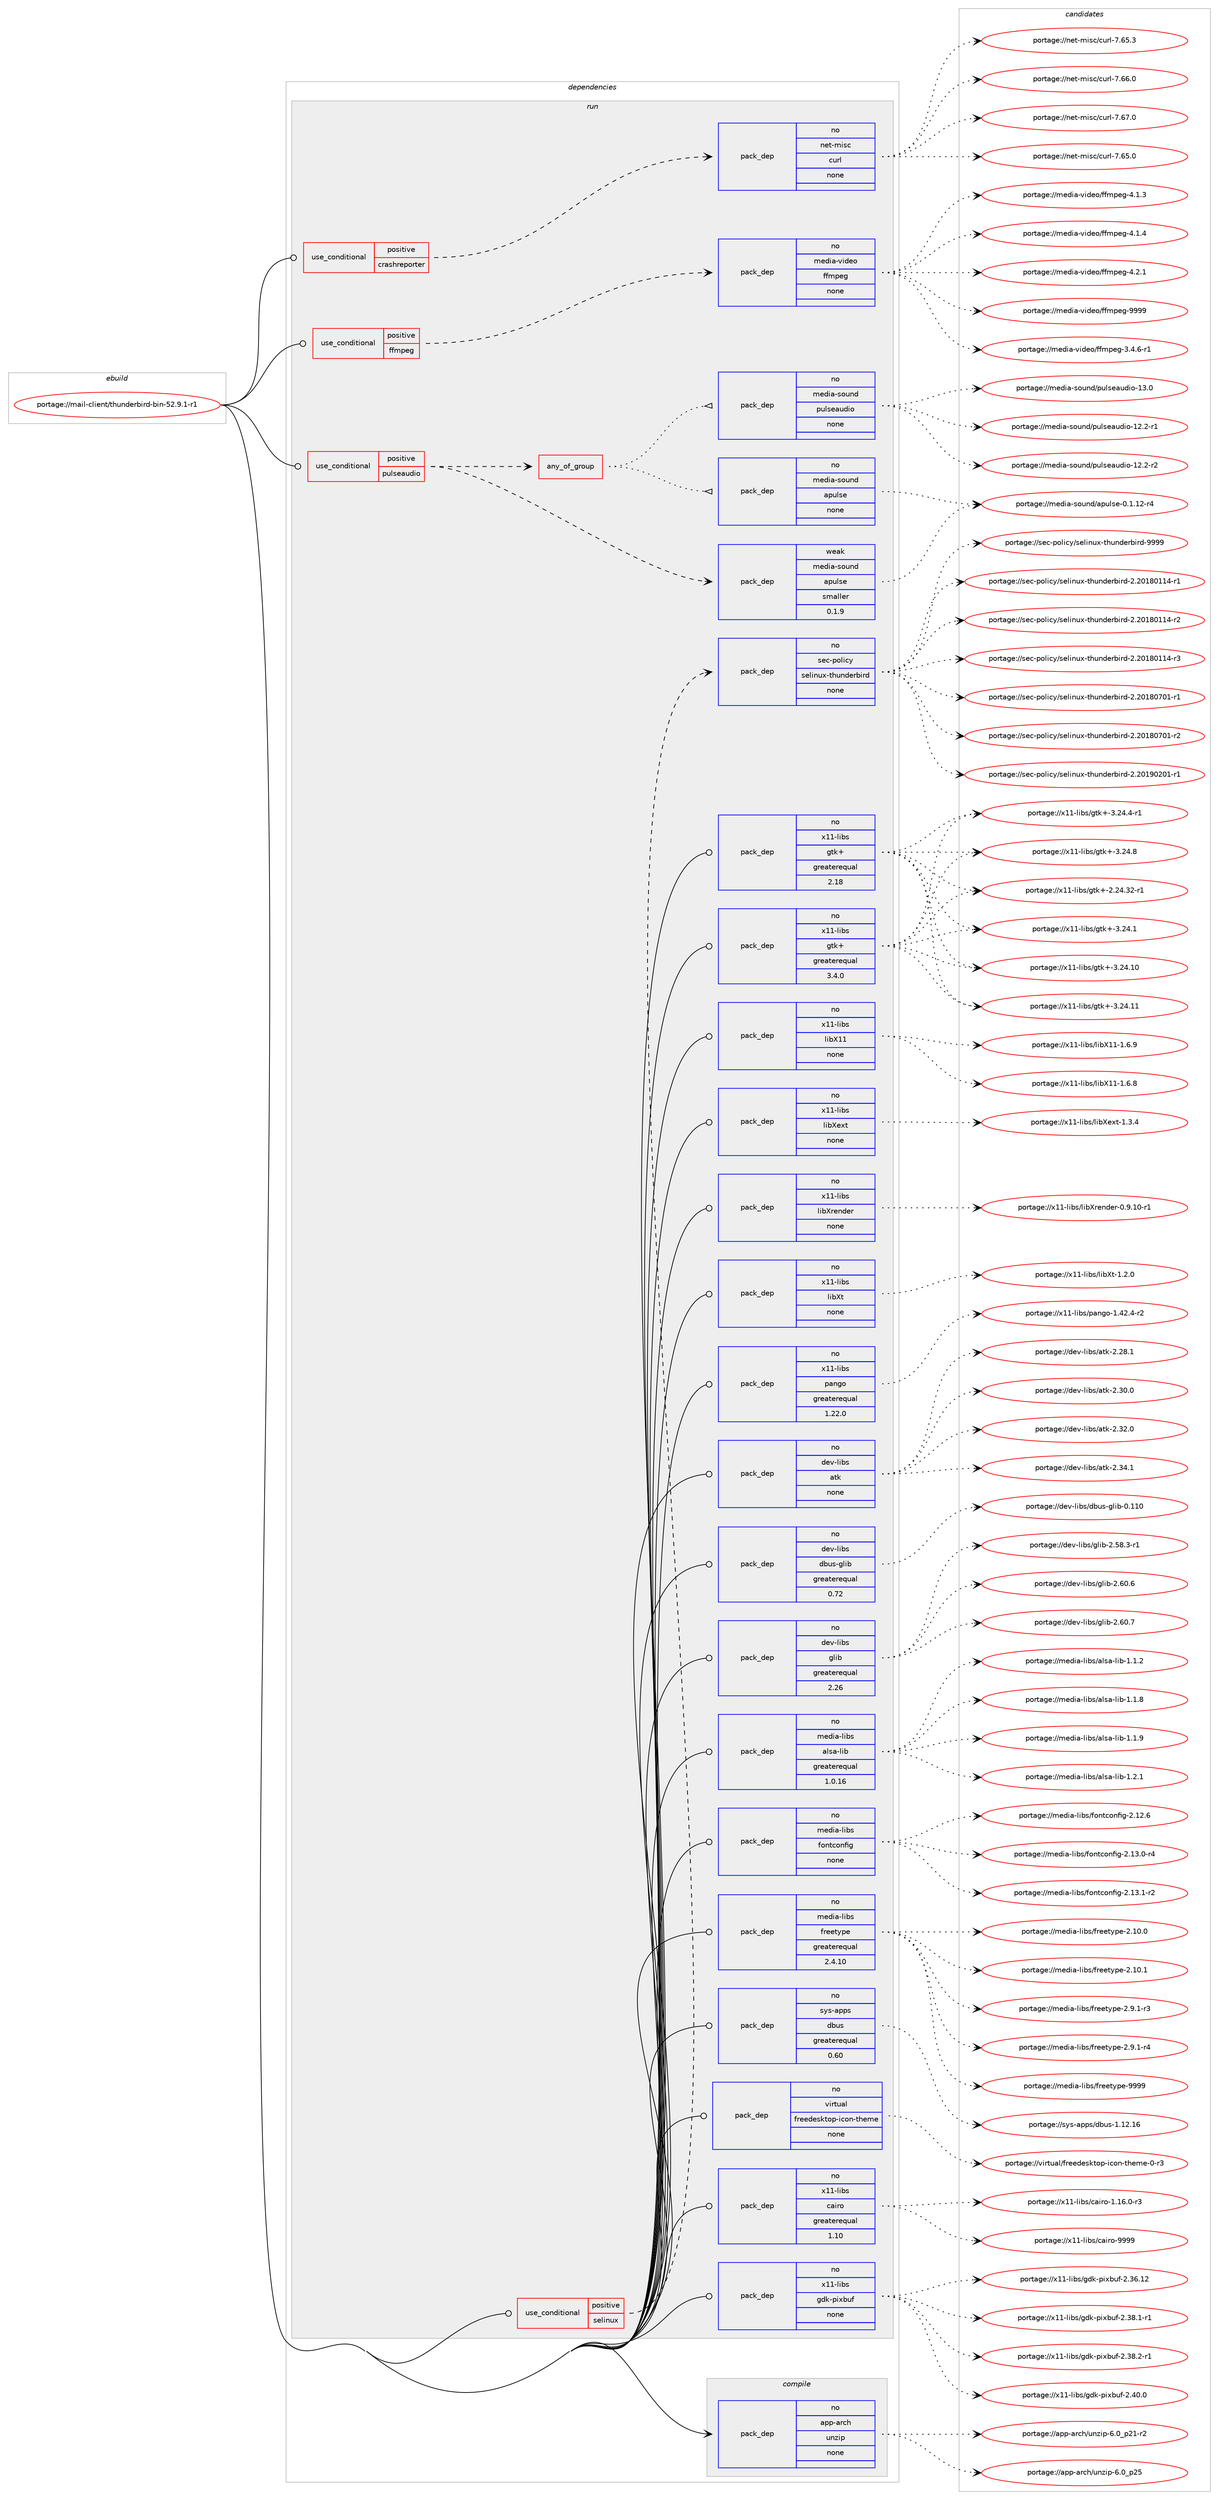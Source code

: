 digraph prolog {

# *************
# Graph options
# *************

newrank=true;
concentrate=true;
compound=true;
graph [rankdir=LR,fontname=Helvetica,fontsize=10,ranksep=1.5];#, ranksep=2.5, nodesep=0.2];
edge  [arrowhead=vee];
node  [fontname=Helvetica,fontsize=10];

# **********
# The ebuild
# **********

subgraph cluster_leftcol {
color=gray;
rank=same;
label=<<i>ebuild</i>>;
id [label="portage://mail-client/thunderbird-bin-52.9.1-r1", color=red, width=4, href="../mail-client/thunderbird-bin-52.9.1-r1.svg"];
}

# ****************
# The dependencies
# ****************

subgraph cluster_midcol {
color=gray;
label=<<i>dependencies</i>>;
subgraph cluster_compile {
fillcolor="#eeeeee";
style=filled;
label=<<i>compile</i>>;
subgraph pack223729 {
dependency305418 [label=<<TABLE BORDER="0" CELLBORDER="1" CELLSPACING="0" CELLPADDING="4" WIDTH="220"><TR><TD ROWSPAN="6" CELLPADDING="30">pack_dep</TD></TR><TR><TD WIDTH="110">no</TD></TR><TR><TD>app-arch</TD></TR><TR><TD>unzip</TD></TR><TR><TD>none</TD></TR><TR><TD></TD></TR></TABLE>>, shape=none, color=blue];
}
id:e -> dependency305418:w [weight=20,style="solid",arrowhead="vee"];
}
subgraph cluster_compileandrun {
fillcolor="#eeeeee";
style=filled;
label=<<i>compile and run</i>>;
}
subgraph cluster_run {
fillcolor="#eeeeee";
style=filled;
label=<<i>run</i>>;
subgraph cond76803 {
dependency305419 [label=<<TABLE BORDER="0" CELLBORDER="1" CELLSPACING="0" CELLPADDING="4"><TR><TD ROWSPAN="3" CELLPADDING="10">use_conditional</TD></TR><TR><TD>positive</TD></TR><TR><TD>crashreporter</TD></TR></TABLE>>, shape=none, color=red];
subgraph pack223730 {
dependency305420 [label=<<TABLE BORDER="0" CELLBORDER="1" CELLSPACING="0" CELLPADDING="4" WIDTH="220"><TR><TD ROWSPAN="6" CELLPADDING="30">pack_dep</TD></TR><TR><TD WIDTH="110">no</TD></TR><TR><TD>net-misc</TD></TR><TR><TD>curl</TD></TR><TR><TD>none</TD></TR><TR><TD></TD></TR></TABLE>>, shape=none, color=blue];
}
dependency305419:e -> dependency305420:w [weight=20,style="dashed",arrowhead="vee"];
}
id:e -> dependency305419:w [weight=20,style="solid",arrowhead="odot"];
subgraph cond76804 {
dependency305421 [label=<<TABLE BORDER="0" CELLBORDER="1" CELLSPACING="0" CELLPADDING="4"><TR><TD ROWSPAN="3" CELLPADDING="10">use_conditional</TD></TR><TR><TD>positive</TD></TR><TR><TD>ffmpeg</TD></TR></TABLE>>, shape=none, color=red];
subgraph pack223731 {
dependency305422 [label=<<TABLE BORDER="0" CELLBORDER="1" CELLSPACING="0" CELLPADDING="4" WIDTH="220"><TR><TD ROWSPAN="6" CELLPADDING="30">pack_dep</TD></TR><TR><TD WIDTH="110">no</TD></TR><TR><TD>media-video</TD></TR><TR><TD>ffmpeg</TD></TR><TR><TD>none</TD></TR><TR><TD></TD></TR></TABLE>>, shape=none, color=blue];
}
dependency305421:e -> dependency305422:w [weight=20,style="dashed",arrowhead="vee"];
}
id:e -> dependency305421:w [weight=20,style="solid",arrowhead="odot"];
subgraph cond76805 {
dependency305423 [label=<<TABLE BORDER="0" CELLBORDER="1" CELLSPACING="0" CELLPADDING="4"><TR><TD ROWSPAN="3" CELLPADDING="10">use_conditional</TD></TR><TR><TD>positive</TD></TR><TR><TD>pulseaudio</TD></TR></TABLE>>, shape=none, color=red];
subgraph pack223732 {
dependency305424 [label=<<TABLE BORDER="0" CELLBORDER="1" CELLSPACING="0" CELLPADDING="4" WIDTH="220"><TR><TD ROWSPAN="6" CELLPADDING="30">pack_dep</TD></TR><TR><TD WIDTH="110">weak</TD></TR><TR><TD>media-sound</TD></TR><TR><TD>apulse</TD></TR><TR><TD>smaller</TD></TR><TR><TD>0.1.9</TD></TR></TABLE>>, shape=none, color=blue];
}
dependency305423:e -> dependency305424:w [weight=20,style="dashed",arrowhead="vee"];
subgraph any4781 {
dependency305425 [label=<<TABLE BORDER="0" CELLBORDER="1" CELLSPACING="0" CELLPADDING="4"><TR><TD CELLPADDING="10">any_of_group</TD></TR></TABLE>>, shape=none, color=red];subgraph pack223733 {
dependency305426 [label=<<TABLE BORDER="0" CELLBORDER="1" CELLSPACING="0" CELLPADDING="4" WIDTH="220"><TR><TD ROWSPAN="6" CELLPADDING="30">pack_dep</TD></TR><TR><TD WIDTH="110">no</TD></TR><TR><TD>media-sound</TD></TR><TR><TD>pulseaudio</TD></TR><TR><TD>none</TD></TR><TR><TD></TD></TR></TABLE>>, shape=none, color=blue];
}
dependency305425:e -> dependency305426:w [weight=20,style="dotted",arrowhead="oinv"];
subgraph pack223734 {
dependency305427 [label=<<TABLE BORDER="0" CELLBORDER="1" CELLSPACING="0" CELLPADDING="4" WIDTH="220"><TR><TD ROWSPAN="6" CELLPADDING="30">pack_dep</TD></TR><TR><TD WIDTH="110">no</TD></TR><TR><TD>media-sound</TD></TR><TR><TD>apulse</TD></TR><TR><TD>none</TD></TR><TR><TD></TD></TR></TABLE>>, shape=none, color=blue];
}
dependency305425:e -> dependency305427:w [weight=20,style="dotted",arrowhead="oinv"];
}
dependency305423:e -> dependency305425:w [weight=20,style="dashed",arrowhead="vee"];
}
id:e -> dependency305423:w [weight=20,style="solid",arrowhead="odot"];
subgraph cond76806 {
dependency305428 [label=<<TABLE BORDER="0" CELLBORDER="1" CELLSPACING="0" CELLPADDING="4"><TR><TD ROWSPAN="3" CELLPADDING="10">use_conditional</TD></TR><TR><TD>positive</TD></TR><TR><TD>selinux</TD></TR></TABLE>>, shape=none, color=red];
subgraph pack223735 {
dependency305429 [label=<<TABLE BORDER="0" CELLBORDER="1" CELLSPACING="0" CELLPADDING="4" WIDTH="220"><TR><TD ROWSPAN="6" CELLPADDING="30">pack_dep</TD></TR><TR><TD WIDTH="110">no</TD></TR><TR><TD>sec-policy</TD></TR><TR><TD>selinux-thunderbird</TD></TR><TR><TD>none</TD></TR><TR><TD></TD></TR></TABLE>>, shape=none, color=blue];
}
dependency305428:e -> dependency305429:w [weight=20,style="dashed",arrowhead="vee"];
}
id:e -> dependency305428:w [weight=20,style="solid",arrowhead="odot"];
subgraph pack223736 {
dependency305430 [label=<<TABLE BORDER="0" CELLBORDER="1" CELLSPACING="0" CELLPADDING="4" WIDTH="220"><TR><TD ROWSPAN="6" CELLPADDING="30">pack_dep</TD></TR><TR><TD WIDTH="110">no</TD></TR><TR><TD>dev-libs</TD></TR><TR><TD>atk</TD></TR><TR><TD>none</TD></TR><TR><TD></TD></TR></TABLE>>, shape=none, color=blue];
}
id:e -> dependency305430:w [weight=20,style="solid",arrowhead="odot"];
subgraph pack223737 {
dependency305431 [label=<<TABLE BORDER="0" CELLBORDER="1" CELLSPACING="0" CELLPADDING="4" WIDTH="220"><TR><TD ROWSPAN="6" CELLPADDING="30">pack_dep</TD></TR><TR><TD WIDTH="110">no</TD></TR><TR><TD>dev-libs</TD></TR><TR><TD>dbus-glib</TD></TR><TR><TD>greaterequal</TD></TR><TR><TD>0.72</TD></TR></TABLE>>, shape=none, color=blue];
}
id:e -> dependency305431:w [weight=20,style="solid",arrowhead="odot"];
subgraph pack223738 {
dependency305432 [label=<<TABLE BORDER="0" CELLBORDER="1" CELLSPACING="0" CELLPADDING="4" WIDTH="220"><TR><TD ROWSPAN="6" CELLPADDING="30">pack_dep</TD></TR><TR><TD WIDTH="110">no</TD></TR><TR><TD>dev-libs</TD></TR><TR><TD>glib</TD></TR><TR><TD>greaterequal</TD></TR><TR><TD>2.26</TD></TR></TABLE>>, shape=none, color=blue];
}
id:e -> dependency305432:w [weight=20,style="solid",arrowhead="odot"];
subgraph pack223739 {
dependency305433 [label=<<TABLE BORDER="0" CELLBORDER="1" CELLSPACING="0" CELLPADDING="4" WIDTH="220"><TR><TD ROWSPAN="6" CELLPADDING="30">pack_dep</TD></TR><TR><TD WIDTH="110">no</TD></TR><TR><TD>media-libs</TD></TR><TR><TD>alsa-lib</TD></TR><TR><TD>greaterequal</TD></TR><TR><TD>1.0.16</TD></TR></TABLE>>, shape=none, color=blue];
}
id:e -> dependency305433:w [weight=20,style="solid",arrowhead="odot"];
subgraph pack223740 {
dependency305434 [label=<<TABLE BORDER="0" CELLBORDER="1" CELLSPACING="0" CELLPADDING="4" WIDTH="220"><TR><TD ROWSPAN="6" CELLPADDING="30">pack_dep</TD></TR><TR><TD WIDTH="110">no</TD></TR><TR><TD>media-libs</TD></TR><TR><TD>fontconfig</TD></TR><TR><TD>none</TD></TR><TR><TD></TD></TR></TABLE>>, shape=none, color=blue];
}
id:e -> dependency305434:w [weight=20,style="solid",arrowhead="odot"];
subgraph pack223741 {
dependency305435 [label=<<TABLE BORDER="0" CELLBORDER="1" CELLSPACING="0" CELLPADDING="4" WIDTH="220"><TR><TD ROWSPAN="6" CELLPADDING="30">pack_dep</TD></TR><TR><TD WIDTH="110">no</TD></TR><TR><TD>media-libs</TD></TR><TR><TD>freetype</TD></TR><TR><TD>greaterequal</TD></TR><TR><TD>2.4.10</TD></TR></TABLE>>, shape=none, color=blue];
}
id:e -> dependency305435:w [weight=20,style="solid",arrowhead="odot"];
subgraph pack223742 {
dependency305436 [label=<<TABLE BORDER="0" CELLBORDER="1" CELLSPACING="0" CELLPADDING="4" WIDTH="220"><TR><TD ROWSPAN="6" CELLPADDING="30">pack_dep</TD></TR><TR><TD WIDTH="110">no</TD></TR><TR><TD>sys-apps</TD></TR><TR><TD>dbus</TD></TR><TR><TD>greaterequal</TD></TR><TR><TD>0.60</TD></TR></TABLE>>, shape=none, color=blue];
}
id:e -> dependency305436:w [weight=20,style="solid",arrowhead="odot"];
subgraph pack223743 {
dependency305437 [label=<<TABLE BORDER="0" CELLBORDER="1" CELLSPACING="0" CELLPADDING="4" WIDTH="220"><TR><TD ROWSPAN="6" CELLPADDING="30">pack_dep</TD></TR><TR><TD WIDTH="110">no</TD></TR><TR><TD>virtual</TD></TR><TR><TD>freedesktop-icon-theme</TD></TR><TR><TD>none</TD></TR><TR><TD></TD></TR></TABLE>>, shape=none, color=blue];
}
id:e -> dependency305437:w [weight=20,style="solid",arrowhead="odot"];
subgraph pack223744 {
dependency305438 [label=<<TABLE BORDER="0" CELLBORDER="1" CELLSPACING="0" CELLPADDING="4" WIDTH="220"><TR><TD ROWSPAN="6" CELLPADDING="30">pack_dep</TD></TR><TR><TD WIDTH="110">no</TD></TR><TR><TD>x11-libs</TD></TR><TR><TD>cairo</TD></TR><TR><TD>greaterequal</TD></TR><TR><TD>1.10</TD></TR></TABLE>>, shape=none, color=blue];
}
id:e -> dependency305438:w [weight=20,style="solid",arrowhead="odot"];
subgraph pack223745 {
dependency305439 [label=<<TABLE BORDER="0" CELLBORDER="1" CELLSPACING="0" CELLPADDING="4" WIDTH="220"><TR><TD ROWSPAN="6" CELLPADDING="30">pack_dep</TD></TR><TR><TD WIDTH="110">no</TD></TR><TR><TD>x11-libs</TD></TR><TR><TD>gdk-pixbuf</TD></TR><TR><TD>none</TD></TR><TR><TD></TD></TR></TABLE>>, shape=none, color=blue];
}
id:e -> dependency305439:w [weight=20,style="solid",arrowhead="odot"];
subgraph pack223746 {
dependency305440 [label=<<TABLE BORDER="0" CELLBORDER="1" CELLSPACING="0" CELLPADDING="4" WIDTH="220"><TR><TD ROWSPAN="6" CELLPADDING="30">pack_dep</TD></TR><TR><TD WIDTH="110">no</TD></TR><TR><TD>x11-libs</TD></TR><TR><TD>gtk+</TD></TR><TR><TD>greaterequal</TD></TR><TR><TD>2.18</TD></TR></TABLE>>, shape=none, color=blue];
}
id:e -> dependency305440:w [weight=20,style="solid",arrowhead="odot"];
subgraph pack223747 {
dependency305441 [label=<<TABLE BORDER="0" CELLBORDER="1" CELLSPACING="0" CELLPADDING="4" WIDTH="220"><TR><TD ROWSPAN="6" CELLPADDING="30">pack_dep</TD></TR><TR><TD WIDTH="110">no</TD></TR><TR><TD>x11-libs</TD></TR><TR><TD>gtk+</TD></TR><TR><TD>greaterequal</TD></TR><TR><TD>3.4.0</TD></TR></TABLE>>, shape=none, color=blue];
}
id:e -> dependency305441:w [weight=20,style="solid",arrowhead="odot"];
subgraph pack223748 {
dependency305442 [label=<<TABLE BORDER="0" CELLBORDER="1" CELLSPACING="0" CELLPADDING="4" WIDTH="220"><TR><TD ROWSPAN="6" CELLPADDING="30">pack_dep</TD></TR><TR><TD WIDTH="110">no</TD></TR><TR><TD>x11-libs</TD></TR><TR><TD>libX11</TD></TR><TR><TD>none</TD></TR><TR><TD></TD></TR></TABLE>>, shape=none, color=blue];
}
id:e -> dependency305442:w [weight=20,style="solid",arrowhead="odot"];
subgraph pack223749 {
dependency305443 [label=<<TABLE BORDER="0" CELLBORDER="1" CELLSPACING="0" CELLPADDING="4" WIDTH="220"><TR><TD ROWSPAN="6" CELLPADDING="30">pack_dep</TD></TR><TR><TD WIDTH="110">no</TD></TR><TR><TD>x11-libs</TD></TR><TR><TD>libXext</TD></TR><TR><TD>none</TD></TR><TR><TD></TD></TR></TABLE>>, shape=none, color=blue];
}
id:e -> dependency305443:w [weight=20,style="solid",arrowhead="odot"];
subgraph pack223750 {
dependency305444 [label=<<TABLE BORDER="0" CELLBORDER="1" CELLSPACING="0" CELLPADDING="4" WIDTH="220"><TR><TD ROWSPAN="6" CELLPADDING="30">pack_dep</TD></TR><TR><TD WIDTH="110">no</TD></TR><TR><TD>x11-libs</TD></TR><TR><TD>libXrender</TD></TR><TR><TD>none</TD></TR><TR><TD></TD></TR></TABLE>>, shape=none, color=blue];
}
id:e -> dependency305444:w [weight=20,style="solid",arrowhead="odot"];
subgraph pack223751 {
dependency305445 [label=<<TABLE BORDER="0" CELLBORDER="1" CELLSPACING="0" CELLPADDING="4" WIDTH="220"><TR><TD ROWSPAN="6" CELLPADDING="30">pack_dep</TD></TR><TR><TD WIDTH="110">no</TD></TR><TR><TD>x11-libs</TD></TR><TR><TD>libXt</TD></TR><TR><TD>none</TD></TR><TR><TD></TD></TR></TABLE>>, shape=none, color=blue];
}
id:e -> dependency305445:w [weight=20,style="solid",arrowhead="odot"];
subgraph pack223752 {
dependency305446 [label=<<TABLE BORDER="0" CELLBORDER="1" CELLSPACING="0" CELLPADDING="4" WIDTH="220"><TR><TD ROWSPAN="6" CELLPADDING="30">pack_dep</TD></TR><TR><TD WIDTH="110">no</TD></TR><TR><TD>x11-libs</TD></TR><TR><TD>pango</TD></TR><TR><TD>greaterequal</TD></TR><TR><TD>1.22.0</TD></TR></TABLE>>, shape=none, color=blue];
}
id:e -> dependency305446:w [weight=20,style="solid",arrowhead="odot"];
}
}

# **************
# The candidates
# **************

subgraph cluster_choices {
rank=same;
color=gray;
label=<<i>candidates</i>>;

subgraph choice223729 {
color=black;
nodesep=1;
choiceportage9711211245971149910447117110122105112455446489511250494511450 [label="portage://app-arch/unzip-6.0_p21-r2", color=red, width=4,href="../app-arch/unzip-6.0_p21-r2.svg"];
choiceportage971121124597114991044711711012210511245544648951125053 [label="portage://app-arch/unzip-6.0_p25", color=red, width=4,href="../app-arch/unzip-6.0_p25.svg"];
dependency305418:e -> choiceportage9711211245971149910447117110122105112455446489511250494511450:w [style=dotted,weight="100"];
dependency305418:e -> choiceportage971121124597114991044711711012210511245544648951125053:w [style=dotted,weight="100"];
}
subgraph choice223730 {
color=black;
nodesep=1;
choiceportage1101011164510910511599479911711410845554654534648 [label="portage://net-misc/curl-7.65.0", color=red, width=4,href="../net-misc/curl-7.65.0.svg"];
choiceportage1101011164510910511599479911711410845554654534651 [label="portage://net-misc/curl-7.65.3", color=red, width=4,href="../net-misc/curl-7.65.3.svg"];
choiceportage1101011164510910511599479911711410845554654544648 [label="portage://net-misc/curl-7.66.0", color=red, width=4,href="../net-misc/curl-7.66.0.svg"];
choiceportage1101011164510910511599479911711410845554654554648 [label="portage://net-misc/curl-7.67.0", color=red, width=4,href="../net-misc/curl-7.67.0.svg"];
dependency305420:e -> choiceportage1101011164510910511599479911711410845554654534648:w [style=dotted,weight="100"];
dependency305420:e -> choiceportage1101011164510910511599479911711410845554654534651:w [style=dotted,weight="100"];
dependency305420:e -> choiceportage1101011164510910511599479911711410845554654544648:w [style=dotted,weight="100"];
dependency305420:e -> choiceportage1101011164510910511599479911711410845554654554648:w [style=dotted,weight="100"];
}
subgraph choice223731 {
color=black;
nodesep=1;
choiceportage1091011001059745118105100101111471021021091121011034551465246544511449 [label="portage://media-video/ffmpeg-3.4.6-r1", color=red, width=4,href="../media-video/ffmpeg-3.4.6-r1.svg"];
choiceportage109101100105974511810510010111147102102109112101103455246494651 [label="portage://media-video/ffmpeg-4.1.3", color=red, width=4,href="../media-video/ffmpeg-4.1.3.svg"];
choiceportage109101100105974511810510010111147102102109112101103455246494652 [label="portage://media-video/ffmpeg-4.1.4", color=red, width=4,href="../media-video/ffmpeg-4.1.4.svg"];
choiceportage109101100105974511810510010111147102102109112101103455246504649 [label="portage://media-video/ffmpeg-4.2.1", color=red, width=4,href="../media-video/ffmpeg-4.2.1.svg"];
choiceportage1091011001059745118105100101111471021021091121011034557575757 [label="portage://media-video/ffmpeg-9999", color=red, width=4,href="../media-video/ffmpeg-9999.svg"];
dependency305422:e -> choiceportage1091011001059745118105100101111471021021091121011034551465246544511449:w [style=dotted,weight="100"];
dependency305422:e -> choiceportage109101100105974511810510010111147102102109112101103455246494651:w [style=dotted,weight="100"];
dependency305422:e -> choiceportage109101100105974511810510010111147102102109112101103455246494652:w [style=dotted,weight="100"];
dependency305422:e -> choiceportage109101100105974511810510010111147102102109112101103455246504649:w [style=dotted,weight="100"];
dependency305422:e -> choiceportage1091011001059745118105100101111471021021091121011034557575757:w [style=dotted,weight="100"];
}
subgraph choice223732 {
color=black;
nodesep=1;
choiceportage10910110010597451151111171101004797112117108115101454846494649504511452 [label="portage://media-sound/apulse-0.1.12-r4", color=red, width=4,href="../media-sound/apulse-0.1.12-r4.svg"];
dependency305424:e -> choiceportage10910110010597451151111171101004797112117108115101454846494649504511452:w [style=dotted,weight="100"];
}
subgraph choice223733 {
color=black;
nodesep=1;
choiceportage1091011001059745115111117110100471121171081151019711710010511145495046504511449 [label="portage://media-sound/pulseaudio-12.2-r1", color=red, width=4,href="../media-sound/pulseaudio-12.2-r1.svg"];
choiceportage1091011001059745115111117110100471121171081151019711710010511145495046504511450 [label="portage://media-sound/pulseaudio-12.2-r2", color=red, width=4,href="../media-sound/pulseaudio-12.2-r2.svg"];
choiceportage109101100105974511511111711010047112117108115101971171001051114549514648 [label="portage://media-sound/pulseaudio-13.0", color=red, width=4,href="../media-sound/pulseaudio-13.0.svg"];
dependency305426:e -> choiceportage1091011001059745115111117110100471121171081151019711710010511145495046504511449:w [style=dotted,weight="100"];
dependency305426:e -> choiceportage1091011001059745115111117110100471121171081151019711710010511145495046504511450:w [style=dotted,weight="100"];
dependency305426:e -> choiceportage109101100105974511511111711010047112117108115101971171001051114549514648:w [style=dotted,weight="100"];
}
subgraph choice223734 {
color=black;
nodesep=1;
choiceportage10910110010597451151111171101004797112117108115101454846494649504511452 [label="portage://media-sound/apulse-0.1.12-r4", color=red, width=4,href="../media-sound/apulse-0.1.12-r4.svg"];
dependency305427:e -> choiceportage10910110010597451151111171101004797112117108115101454846494649504511452:w [style=dotted,weight="100"];
}
subgraph choice223735 {
color=black;
nodesep=1;
choiceportage11510199451121111081059912147115101108105110117120451161041171101001011149810511410045504650484956484949524511449 [label="portage://sec-policy/selinux-thunderbird-2.20180114-r1", color=red, width=4,href="../sec-policy/selinux-thunderbird-2.20180114-r1.svg"];
choiceportage11510199451121111081059912147115101108105110117120451161041171101001011149810511410045504650484956484949524511450 [label="portage://sec-policy/selinux-thunderbird-2.20180114-r2", color=red, width=4,href="../sec-policy/selinux-thunderbird-2.20180114-r2.svg"];
choiceportage11510199451121111081059912147115101108105110117120451161041171101001011149810511410045504650484956484949524511451 [label="portage://sec-policy/selinux-thunderbird-2.20180114-r3", color=red, width=4,href="../sec-policy/selinux-thunderbird-2.20180114-r3.svg"];
choiceportage11510199451121111081059912147115101108105110117120451161041171101001011149810511410045504650484956485548494511449 [label="portage://sec-policy/selinux-thunderbird-2.20180701-r1", color=red, width=4,href="../sec-policy/selinux-thunderbird-2.20180701-r1.svg"];
choiceportage11510199451121111081059912147115101108105110117120451161041171101001011149810511410045504650484956485548494511450 [label="portage://sec-policy/selinux-thunderbird-2.20180701-r2", color=red, width=4,href="../sec-policy/selinux-thunderbird-2.20180701-r2.svg"];
choiceportage11510199451121111081059912147115101108105110117120451161041171101001011149810511410045504650484957485048494511449 [label="portage://sec-policy/selinux-thunderbird-2.20190201-r1", color=red, width=4,href="../sec-policy/selinux-thunderbird-2.20190201-r1.svg"];
choiceportage1151019945112111108105991214711510110810511011712045116104117110100101114981051141004557575757 [label="portage://sec-policy/selinux-thunderbird-9999", color=red, width=4,href="../sec-policy/selinux-thunderbird-9999.svg"];
dependency305429:e -> choiceportage11510199451121111081059912147115101108105110117120451161041171101001011149810511410045504650484956484949524511449:w [style=dotted,weight="100"];
dependency305429:e -> choiceportage11510199451121111081059912147115101108105110117120451161041171101001011149810511410045504650484956484949524511450:w [style=dotted,weight="100"];
dependency305429:e -> choiceportage11510199451121111081059912147115101108105110117120451161041171101001011149810511410045504650484956484949524511451:w [style=dotted,weight="100"];
dependency305429:e -> choiceportage11510199451121111081059912147115101108105110117120451161041171101001011149810511410045504650484956485548494511449:w [style=dotted,weight="100"];
dependency305429:e -> choiceportage11510199451121111081059912147115101108105110117120451161041171101001011149810511410045504650484956485548494511450:w [style=dotted,weight="100"];
dependency305429:e -> choiceportage11510199451121111081059912147115101108105110117120451161041171101001011149810511410045504650484957485048494511449:w [style=dotted,weight="100"];
dependency305429:e -> choiceportage1151019945112111108105991214711510110810511011712045116104117110100101114981051141004557575757:w [style=dotted,weight="100"];
}
subgraph choice223736 {
color=black;
nodesep=1;
choiceportage1001011184510810598115479711610745504650564649 [label="portage://dev-libs/atk-2.28.1", color=red, width=4,href="../dev-libs/atk-2.28.1.svg"];
choiceportage1001011184510810598115479711610745504651484648 [label="portage://dev-libs/atk-2.30.0", color=red, width=4,href="../dev-libs/atk-2.30.0.svg"];
choiceportage1001011184510810598115479711610745504651504648 [label="portage://dev-libs/atk-2.32.0", color=red, width=4,href="../dev-libs/atk-2.32.0.svg"];
choiceportage1001011184510810598115479711610745504651524649 [label="portage://dev-libs/atk-2.34.1", color=red, width=4,href="../dev-libs/atk-2.34.1.svg"];
dependency305430:e -> choiceportage1001011184510810598115479711610745504650564649:w [style=dotted,weight="100"];
dependency305430:e -> choiceportage1001011184510810598115479711610745504651484648:w [style=dotted,weight="100"];
dependency305430:e -> choiceportage1001011184510810598115479711610745504651504648:w [style=dotted,weight="100"];
dependency305430:e -> choiceportage1001011184510810598115479711610745504651524649:w [style=dotted,weight="100"];
}
subgraph choice223737 {
color=black;
nodesep=1;
choiceportage100101118451081059811547100981171154510310810598454846494948 [label="portage://dev-libs/dbus-glib-0.110", color=red, width=4,href="../dev-libs/dbus-glib-0.110.svg"];
dependency305431:e -> choiceportage100101118451081059811547100981171154510310810598454846494948:w [style=dotted,weight="100"];
}
subgraph choice223738 {
color=black;
nodesep=1;
choiceportage10010111845108105981154710310810598455046535646514511449 [label="portage://dev-libs/glib-2.58.3-r1", color=red, width=4,href="../dev-libs/glib-2.58.3-r1.svg"];
choiceportage1001011184510810598115471031081059845504654484654 [label="portage://dev-libs/glib-2.60.6", color=red, width=4,href="../dev-libs/glib-2.60.6.svg"];
choiceportage1001011184510810598115471031081059845504654484655 [label="portage://dev-libs/glib-2.60.7", color=red, width=4,href="../dev-libs/glib-2.60.7.svg"];
dependency305432:e -> choiceportage10010111845108105981154710310810598455046535646514511449:w [style=dotted,weight="100"];
dependency305432:e -> choiceportage1001011184510810598115471031081059845504654484654:w [style=dotted,weight="100"];
dependency305432:e -> choiceportage1001011184510810598115471031081059845504654484655:w [style=dotted,weight="100"];
}
subgraph choice223739 {
color=black;
nodesep=1;
choiceportage1091011001059745108105981154797108115974510810598454946494650 [label="portage://media-libs/alsa-lib-1.1.2", color=red, width=4,href="../media-libs/alsa-lib-1.1.2.svg"];
choiceportage1091011001059745108105981154797108115974510810598454946494656 [label="portage://media-libs/alsa-lib-1.1.8", color=red, width=4,href="../media-libs/alsa-lib-1.1.8.svg"];
choiceportage1091011001059745108105981154797108115974510810598454946494657 [label="portage://media-libs/alsa-lib-1.1.9", color=red, width=4,href="../media-libs/alsa-lib-1.1.9.svg"];
choiceportage1091011001059745108105981154797108115974510810598454946504649 [label="portage://media-libs/alsa-lib-1.2.1", color=red, width=4,href="../media-libs/alsa-lib-1.2.1.svg"];
dependency305433:e -> choiceportage1091011001059745108105981154797108115974510810598454946494650:w [style=dotted,weight="100"];
dependency305433:e -> choiceportage1091011001059745108105981154797108115974510810598454946494656:w [style=dotted,weight="100"];
dependency305433:e -> choiceportage1091011001059745108105981154797108115974510810598454946494657:w [style=dotted,weight="100"];
dependency305433:e -> choiceportage1091011001059745108105981154797108115974510810598454946504649:w [style=dotted,weight="100"];
}
subgraph choice223740 {
color=black;
nodesep=1;
choiceportage109101100105974510810598115471021111101169911111010210510345504649504654 [label="portage://media-libs/fontconfig-2.12.6", color=red, width=4,href="../media-libs/fontconfig-2.12.6.svg"];
choiceportage1091011001059745108105981154710211111011699111110102105103455046495146484511452 [label="portage://media-libs/fontconfig-2.13.0-r4", color=red, width=4,href="../media-libs/fontconfig-2.13.0-r4.svg"];
choiceportage1091011001059745108105981154710211111011699111110102105103455046495146494511450 [label="portage://media-libs/fontconfig-2.13.1-r2", color=red, width=4,href="../media-libs/fontconfig-2.13.1-r2.svg"];
dependency305434:e -> choiceportage109101100105974510810598115471021111101169911111010210510345504649504654:w [style=dotted,weight="100"];
dependency305434:e -> choiceportage1091011001059745108105981154710211111011699111110102105103455046495146484511452:w [style=dotted,weight="100"];
dependency305434:e -> choiceportage1091011001059745108105981154710211111011699111110102105103455046495146494511450:w [style=dotted,weight="100"];
}
subgraph choice223741 {
color=black;
nodesep=1;
choiceportage1091011001059745108105981154710211410110111612111210145504649484648 [label="portage://media-libs/freetype-2.10.0", color=red, width=4,href="../media-libs/freetype-2.10.0.svg"];
choiceportage1091011001059745108105981154710211410110111612111210145504649484649 [label="portage://media-libs/freetype-2.10.1", color=red, width=4,href="../media-libs/freetype-2.10.1.svg"];
choiceportage109101100105974510810598115471021141011011161211121014550465746494511451 [label="portage://media-libs/freetype-2.9.1-r3", color=red, width=4,href="../media-libs/freetype-2.9.1-r3.svg"];
choiceportage109101100105974510810598115471021141011011161211121014550465746494511452 [label="portage://media-libs/freetype-2.9.1-r4", color=red, width=4,href="../media-libs/freetype-2.9.1-r4.svg"];
choiceportage109101100105974510810598115471021141011011161211121014557575757 [label="portage://media-libs/freetype-9999", color=red, width=4,href="../media-libs/freetype-9999.svg"];
dependency305435:e -> choiceportage1091011001059745108105981154710211410110111612111210145504649484648:w [style=dotted,weight="100"];
dependency305435:e -> choiceportage1091011001059745108105981154710211410110111612111210145504649484649:w [style=dotted,weight="100"];
dependency305435:e -> choiceportage109101100105974510810598115471021141011011161211121014550465746494511451:w [style=dotted,weight="100"];
dependency305435:e -> choiceportage109101100105974510810598115471021141011011161211121014550465746494511452:w [style=dotted,weight="100"];
dependency305435:e -> choiceportage109101100105974510810598115471021141011011161211121014557575757:w [style=dotted,weight="100"];
}
subgraph choice223742 {
color=black;
nodesep=1;
choiceportage115121115459711211211547100981171154549464950464954 [label="portage://sys-apps/dbus-1.12.16", color=red, width=4,href="../sys-apps/dbus-1.12.16.svg"];
dependency305436:e -> choiceportage115121115459711211211547100981171154549464950464954:w [style=dotted,weight="100"];
}
subgraph choice223743 {
color=black;
nodesep=1;
choiceportage118105114116117971084710211410110110010111510711611111245105991111104511610410110910145484511451 [label="portage://virtual/freedesktop-icon-theme-0-r3", color=red, width=4,href="../virtual/freedesktop-icon-theme-0-r3.svg"];
dependency305437:e -> choiceportage118105114116117971084710211410110110010111510711611111245105991111104511610410110910145484511451:w [style=dotted,weight="100"];
}
subgraph choice223744 {
color=black;
nodesep=1;
choiceportage12049494510810598115479997105114111454946495446484511451 [label="portage://x11-libs/cairo-1.16.0-r3", color=red, width=4,href="../x11-libs/cairo-1.16.0-r3.svg"];
choiceportage120494945108105981154799971051141114557575757 [label="portage://x11-libs/cairo-9999", color=red, width=4,href="../x11-libs/cairo-9999.svg"];
dependency305438:e -> choiceportage12049494510810598115479997105114111454946495446484511451:w [style=dotted,weight="100"];
dependency305438:e -> choiceportage120494945108105981154799971051141114557575757:w [style=dotted,weight="100"];
}
subgraph choice223745 {
color=black;
nodesep=1;
choiceportage120494945108105981154710310010745112105120981171024550465154464950 [label="portage://x11-libs/gdk-pixbuf-2.36.12", color=red, width=4,href="../x11-libs/gdk-pixbuf-2.36.12.svg"];
choiceportage12049494510810598115471031001074511210512098117102455046515646494511449 [label="portage://x11-libs/gdk-pixbuf-2.38.1-r1", color=red, width=4,href="../x11-libs/gdk-pixbuf-2.38.1-r1.svg"];
choiceportage12049494510810598115471031001074511210512098117102455046515646504511449 [label="portage://x11-libs/gdk-pixbuf-2.38.2-r1", color=red, width=4,href="../x11-libs/gdk-pixbuf-2.38.2-r1.svg"];
choiceportage1204949451081059811547103100107451121051209811710245504652484648 [label="portage://x11-libs/gdk-pixbuf-2.40.0", color=red, width=4,href="../x11-libs/gdk-pixbuf-2.40.0.svg"];
dependency305439:e -> choiceportage120494945108105981154710310010745112105120981171024550465154464950:w [style=dotted,weight="100"];
dependency305439:e -> choiceportage12049494510810598115471031001074511210512098117102455046515646494511449:w [style=dotted,weight="100"];
dependency305439:e -> choiceportage12049494510810598115471031001074511210512098117102455046515646504511449:w [style=dotted,weight="100"];
dependency305439:e -> choiceportage1204949451081059811547103100107451121051209811710245504652484648:w [style=dotted,weight="100"];
}
subgraph choice223746 {
color=black;
nodesep=1;
choiceportage12049494510810598115471031161074345504650524651504511449 [label="portage://x11-libs/gtk+-2.24.32-r1", color=red, width=4,href="../x11-libs/gtk+-2.24.32-r1.svg"];
choiceportage12049494510810598115471031161074345514650524649 [label="portage://x11-libs/gtk+-3.24.1", color=red, width=4,href="../x11-libs/gtk+-3.24.1.svg"];
choiceportage1204949451081059811547103116107434551465052464948 [label="portage://x11-libs/gtk+-3.24.10", color=red, width=4,href="../x11-libs/gtk+-3.24.10.svg"];
choiceportage1204949451081059811547103116107434551465052464949 [label="portage://x11-libs/gtk+-3.24.11", color=red, width=4,href="../x11-libs/gtk+-3.24.11.svg"];
choiceportage120494945108105981154710311610743455146505246524511449 [label="portage://x11-libs/gtk+-3.24.4-r1", color=red, width=4,href="../x11-libs/gtk+-3.24.4-r1.svg"];
choiceportage12049494510810598115471031161074345514650524656 [label="portage://x11-libs/gtk+-3.24.8", color=red, width=4,href="../x11-libs/gtk+-3.24.8.svg"];
dependency305440:e -> choiceportage12049494510810598115471031161074345504650524651504511449:w [style=dotted,weight="100"];
dependency305440:e -> choiceportage12049494510810598115471031161074345514650524649:w [style=dotted,weight="100"];
dependency305440:e -> choiceportage1204949451081059811547103116107434551465052464948:w [style=dotted,weight="100"];
dependency305440:e -> choiceportage1204949451081059811547103116107434551465052464949:w [style=dotted,weight="100"];
dependency305440:e -> choiceportage120494945108105981154710311610743455146505246524511449:w [style=dotted,weight="100"];
dependency305440:e -> choiceportage12049494510810598115471031161074345514650524656:w [style=dotted,weight="100"];
}
subgraph choice223747 {
color=black;
nodesep=1;
choiceportage12049494510810598115471031161074345504650524651504511449 [label="portage://x11-libs/gtk+-2.24.32-r1", color=red, width=4,href="../x11-libs/gtk+-2.24.32-r1.svg"];
choiceportage12049494510810598115471031161074345514650524649 [label="portage://x11-libs/gtk+-3.24.1", color=red, width=4,href="../x11-libs/gtk+-3.24.1.svg"];
choiceportage1204949451081059811547103116107434551465052464948 [label="portage://x11-libs/gtk+-3.24.10", color=red, width=4,href="../x11-libs/gtk+-3.24.10.svg"];
choiceportage1204949451081059811547103116107434551465052464949 [label="portage://x11-libs/gtk+-3.24.11", color=red, width=4,href="../x11-libs/gtk+-3.24.11.svg"];
choiceportage120494945108105981154710311610743455146505246524511449 [label="portage://x11-libs/gtk+-3.24.4-r1", color=red, width=4,href="../x11-libs/gtk+-3.24.4-r1.svg"];
choiceportage12049494510810598115471031161074345514650524656 [label="portage://x11-libs/gtk+-3.24.8", color=red, width=4,href="../x11-libs/gtk+-3.24.8.svg"];
dependency305441:e -> choiceportage12049494510810598115471031161074345504650524651504511449:w [style=dotted,weight="100"];
dependency305441:e -> choiceportage12049494510810598115471031161074345514650524649:w [style=dotted,weight="100"];
dependency305441:e -> choiceportage1204949451081059811547103116107434551465052464948:w [style=dotted,weight="100"];
dependency305441:e -> choiceportage1204949451081059811547103116107434551465052464949:w [style=dotted,weight="100"];
dependency305441:e -> choiceportage120494945108105981154710311610743455146505246524511449:w [style=dotted,weight="100"];
dependency305441:e -> choiceportage12049494510810598115471031161074345514650524656:w [style=dotted,weight="100"];
}
subgraph choice223748 {
color=black;
nodesep=1;
choiceportage120494945108105981154710810598884949454946544656 [label="portage://x11-libs/libX11-1.6.8", color=red, width=4,href="../x11-libs/libX11-1.6.8.svg"];
choiceportage120494945108105981154710810598884949454946544657 [label="portage://x11-libs/libX11-1.6.9", color=red, width=4,href="../x11-libs/libX11-1.6.9.svg"];
dependency305442:e -> choiceportage120494945108105981154710810598884949454946544656:w [style=dotted,weight="100"];
dependency305442:e -> choiceportage120494945108105981154710810598884949454946544657:w [style=dotted,weight="100"];
}
subgraph choice223749 {
color=black;
nodesep=1;
choiceportage12049494510810598115471081059888101120116454946514652 [label="portage://x11-libs/libXext-1.3.4", color=red, width=4,href="../x11-libs/libXext-1.3.4.svg"];
dependency305443:e -> choiceportage12049494510810598115471081059888101120116454946514652:w [style=dotted,weight="100"];
}
subgraph choice223750 {
color=black;
nodesep=1;
choiceportage12049494510810598115471081059888114101110100101114454846574649484511449 [label="portage://x11-libs/libXrender-0.9.10-r1", color=red, width=4,href="../x11-libs/libXrender-0.9.10-r1.svg"];
dependency305444:e -> choiceportage12049494510810598115471081059888114101110100101114454846574649484511449:w [style=dotted,weight="100"];
}
subgraph choice223751 {
color=black;
nodesep=1;
choiceportage12049494510810598115471081059888116454946504648 [label="portage://x11-libs/libXt-1.2.0", color=red, width=4,href="../x11-libs/libXt-1.2.0.svg"];
dependency305445:e -> choiceportage12049494510810598115471081059888116454946504648:w [style=dotted,weight="100"];
}
subgraph choice223752 {
color=black;
nodesep=1;
choiceportage120494945108105981154711297110103111454946525046524511450 [label="portage://x11-libs/pango-1.42.4-r2", color=red, width=4,href="../x11-libs/pango-1.42.4-r2.svg"];
dependency305446:e -> choiceportage120494945108105981154711297110103111454946525046524511450:w [style=dotted,weight="100"];
}
}

}
